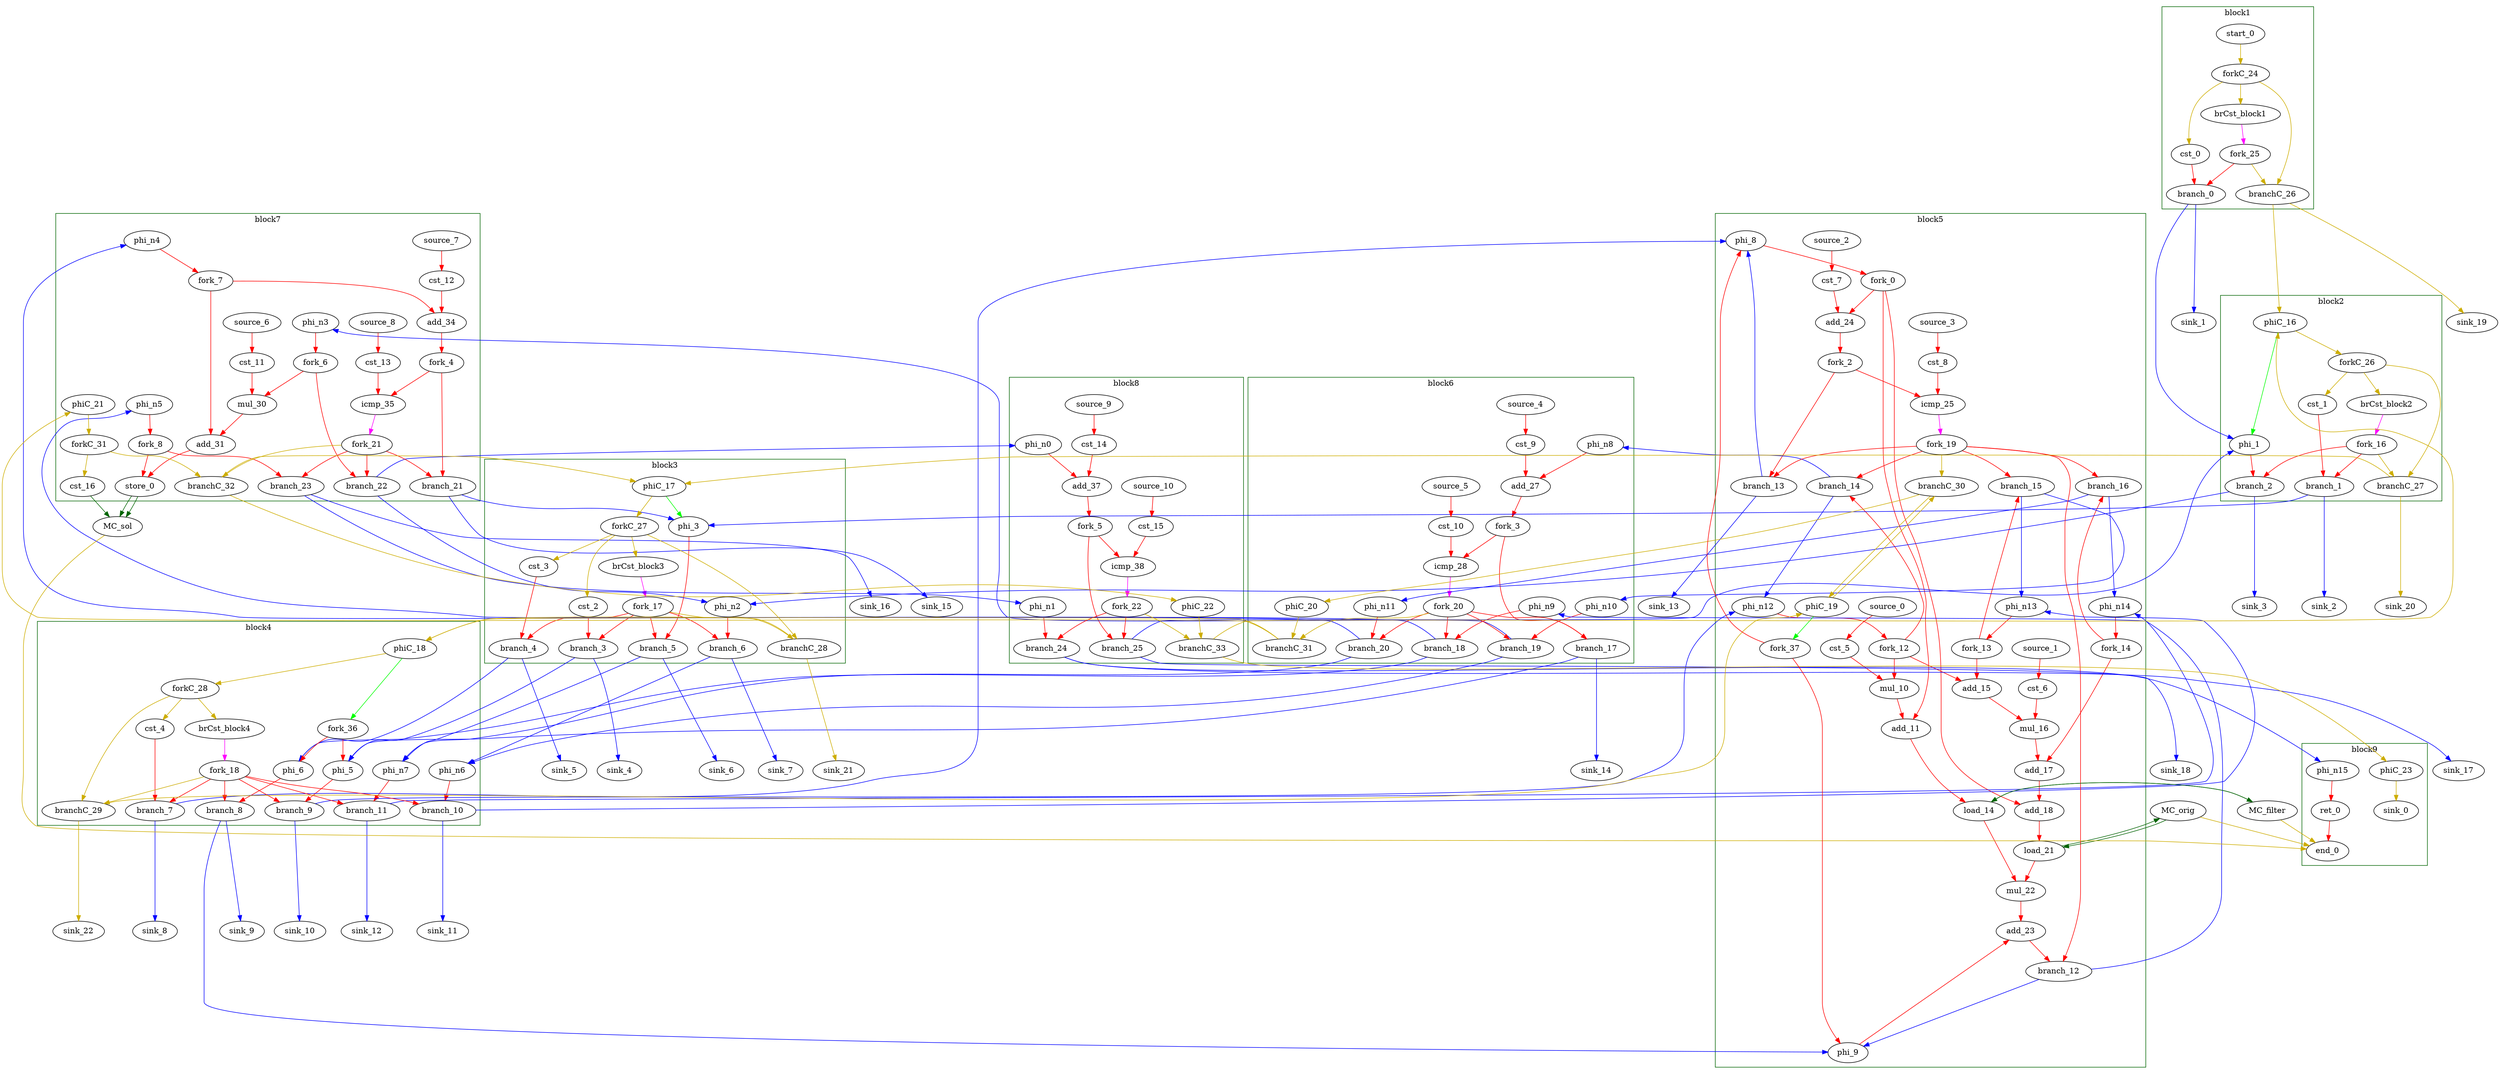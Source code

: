 Digraph G {
	splines=spline;
//DHLS version: 0.1.1" [shape = "none" pos = "20,20!"]
		"brCst_block1" [type = "Constant", bbID= 1, in = "in1:1", out = "out1:1", value = "0x1"];
		"cst_0" [type = "Constant", bbID= 1, in = "in1:1", out = "out1:1", value = "0x00000000"];
		"phi_1" [type = "Mux", bbID= 2, in = "in1?:1 in2:5 in3:5 ", out = "out1:5", delay=1.397];
		"brCst_block2" [type = "Constant", bbID= 2, in = "in1:1", out = "out1:1", value = "0x1"];
		"cst_1" [type = "Constant", bbID= 2, in = "in1:1", out = "out1:1", value = "0x00000000"];
		"phi_3" [type = "Mux", bbID= 3, in = "in1?:1 in2:5 in3:5 ", out = "out1:5", delay=1.397];
		"brCst_block3" [type = "Constant", bbID= 3, in = "in1:1", out = "out1:1", value = "0x1"];
		"cst_2" [type = "Constant", bbID= 3, in = "in1:1", out = "out1:1", value = "0x00000000"];
		"phi_5" [type = "Mux", bbID= 4, in = "in1?:1 in2:3 in3:3 ", out = "out1:3", delay=1.397];
		"cst_3" [type = "Constant", bbID= 3, in = "in1:1", out = "out1:1", value = "0x00000000"];
		"phi_6" [type = "Mux", bbID= 4, in = "in1?:1 in2:32 in3:32 ", out = "out1:32", delay=1.397];
		"brCst_block4" [type = "Constant", bbID= 4, in = "in1:1", out = "out1:1", value = "0x1"];
		"cst_4" [type = "Constant", bbID= 4, in = "in1:1", out = "out1:1", value = "0x00000000"];
		"phi_8" [type = "Mux", bbID= 5, in = "in1?:1 in2:3 in3:3 ", out = "out1:3", delay=1.397];
		"phi_9" [type = "Mux", bbID= 5, in = "in1?:1 in2:32 in3:32 ", out = "out1:32", delay=1.397];
		"cst_5" [type = "Constant", bbID= 5, in = "in1:2", out = "out1:2", value = "0x00000003"];
		"mul_10" [type = "Operator", bbID= 5, op = "mul_op", in = "in1:5 in2:5 ", out = "out1:5 ", delay=0.000, latency=4, II=1];
		"add_11" [type = "Operator", bbID= 5, op = "add_op", in = "in1:6 in2:6 ", out = "out1:6 ", delay=2.287, latency=0, II=1];
		"load_14" [type = "Operator", bbID= 5, op = "mc_load_op", bbID= 5, portId= 0, in = "in1:32 in2:6 ", out = "out1:32 out2:6 ", delay=1.412, latency=2, II=1];
		"add_15" [type = "Operator", bbID= 5, op = "add_op", in = "in1:6 in2:6 ", out = "out1:6 ", delay=2.287, latency=0, II=1];
		"cst_6" [type = "Constant", bbID= 5, in = "in1:5", out = "out1:5", value = "0x0000001E"];
		"mul_16" [type = "Operator", bbID= 5, op = "mul_op", in = "in1:11 in2:11 ", out = "out1:11 ", delay=0.000, latency=4, II=1];
		"add_17" [type = "Operator", bbID= 5, op = "add_op", in = "in1:12 in2:12 ", out = "out1:12 ", delay=2.287, latency=0, II=1];
		"add_18" [type = "Operator", bbID= 5, op = "add_op", in = "in1:13 in2:13 ", out = "out1:13 ", delay=2.287, latency=0, II=1];
		"load_21" [type = "Operator", bbID= 5, op = "mc_load_op", bbID= 5, portId= 0, in = "in1:32 in2:13 ", out = "out1:32 out2:13 ", delay=1.412, latency=2, II=1];
		"mul_22" [type = "Operator", bbID= 5, op = "mul_op", in = "in1:32 in2:32 ", out = "out1:32 ", delay=0.000, latency=4, II=1];
		"add_23" [type = "Operator", bbID= 5, op = "add_op", in = "in1:32 in2:32 ", out = "out1:32 ", delay=2.287, latency=0, II=1];
		"cst_7" [type = "Constant", bbID= 5, in = "in1:1", out = "out1:1", value = "0x00000001"];
		"add_24" [type = "Operator", bbID= 5, op = "add_op", in = "in1:3 in2:3 ", out = "out1:3 ", delay=2.287, latency=0, II=1];
		"cst_8" [type = "Constant", bbID= 5, in = "in1:2", out = "out1:2", value = "0x00000003"];
		"icmp_25" [type = "Operator", bbID= 5, op = "icmp_ult_op", in = "in1:3 in2:3 ", out = "out1:1 ", delay=1.907, latency=0, II=1];
		"cst_9" [type = "Constant", bbID= 6, in = "in1:1", out = "out1:1", value = "0x00000001"];
		"add_27" [type = "Operator", bbID= 6, op = "add_op", in = "in1:3 in2:3 ", out = "out1:3 ", delay=2.287, latency=0, II=1];
		"cst_10" [type = "Constant", bbID= 6, in = "in1:2", out = "out1:2", value = "0x00000003"];
		"icmp_28" [type = "Operator", bbID= 6, op = "icmp_ult_op", in = "in1:3 in2:3 ", out = "out1:1 ", delay=1.907, latency=0, II=1];
		"cst_11" [type = "Constant", bbID= 7, in = "in1:5", out = "out1:5", value = "0x0000001E"];
		"mul_30" [type = "Operator", bbID= 7, op = "mul_op", in = "in1:10 in2:10 ", out = "out1:10 ", delay=0.000, latency=4, II=1];
		"add_31" [type = "Operator", bbID= 7, op = "add_op", in = "in1:11 in2:11 ", out = "out1:11 ", delay=2.287, latency=0, II=1];
		"store_0" [type = "Operator", bbID= 7, op = "mc_store_op", bbID= 7, portId= 0, in = "in1:32 in2:11 ", out = "out1:32 out2:11 ", delay=0.672, latency=0, II=1];
		"cst_12" [type = "Constant", bbID= 7, in = "in1:1", out = "out1:1", value = "0x00000001"];
		"add_34" [type = "Operator", bbID= 7, op = "add_op", in = "in1:5 in2:5 ", out = "out1:5 ", delay=2.287, latency=0, II=1];
		"cst_13" [type = "Constant", bbID= 7, in = "in1:5", out = "out1:5", value = "0x0000001C"];
		"icmp_35" [type = "Operator", bbID= 7, op = "icmp_ult_op", in = "in1:5 in2:5 ", out = "out1:1 ", delay=1.907, latency=0, II=1];
		"cst_14" [type = "Constant", bbID= 8, in = "in1:1", out = "out1:1", value = "0x00000001"];
		"add_37" [type = "Operator", bbID= 8, op = "add_op", in = "in1:5 in2:5 ", out = "out1:5 ", delay=2.287, latency=0, II=1];
		"cst_15" [type = "Constant", bbID= 8, in = "in1:5", out = "out1:5", value = "0x0000001C"];
		"icmp_38" [type = "Operator", bbID= 8, op = "icmp_ult_op", in = "in1:5 in2:5 ", out = "out1:1 ", delay=1.907, latency=0, II=1];
		"ret_0" [type = "Operator", bbID= 9, op = "ret_op", in = "in1:32 ", out = "out1:32 ", delay=0.000, latency=0, II=1];
		"phi_n0" [type = "Merge", bbID= 8, in = "in1:5 ", out = "out1:5", delay=0.000];
		"phi_n1" [type = "Merge", bbID= 8, in = "in1:32 ", out = "out1:32", delay=0.000];
		"phi_n2" [type = "Merge", bbID= 3, in = "in1:5 in2:5 ", out = "out1:5", delay=1.397];
		"phi_n3" [type = "Merge", bbID= 7, in = "in1:5 ", out = "out1:5", delay=0.000];
		"phi_n4" [type = "Merge", bbID= 7, in = "in1:5 ", out = "out1:5", delay=0.000];
		"phi_n5" [type = "Merge", bbID= 7, in = "in1:32 ", out = "out1:32", delay=0.000];
		"phi_n6" [type = "Merge", bbID= 4, in = "in1:5 in2:5 ", out = "out1:5", delay=1.397];
		"phi_n7" [type = "Merge", bbID= 4, in = "in1:5 in2:5 ", out = "out1:5", delay=1.397];
		"phi_n8" [type = "Merge", bbID= 6, in = "in1:3 ", out = "out1:3", delay=0.000];
		"phi_n9" [type = "Merge", bbID= 6, in = "in1:32 ", out = "out1:32", delay=0.000];
		"phi_n10" [type = "Merge", bbID= 6, in = "in1:5 ", out = "out1:5", delay=0.000];
		"phi_n11" [type = "Merge", bbID= 6, in = "in1:5 ", out = "out1:5", delay=0.000];
		"phi_n12" [type = "Merge", bbID= 5, in = "in1:3 in2:3 ", out = "out1:3", delay=1.397];
		"phi_n13" [type = "Merge", bbID= 5, in = "in1:5 in2:5 ", out = "out1:5", delay=1.397];
		"phi_n14" [type = "Merge", bbID= 5, in = "in1:5 in2:5 ", out = "out1:5", delay=1.397];
		"phi_n15" [type = "Merge", bbID= 9, in = "in1:32 ", out = "out1:32", delay=0.000];
		"fork_0" [type = "Fork", bbID= 5, in = "in1:3", out = "out1:3 out2:3 out3:3 "];
		"fork_2" [type = "Fork", bbID= 5, in = "in1:3", out = "out1:3 out2:3 "];
		"fork_3" [type = "Fork", bbID= 6, in = "in1:3", out = "out1:3 out2:3 "];
		"fork_4" [type = "Fork", bbID= 7, in = "in1:5", out = "out1:5 out2:5 "];
		"fork_5" [type = "Fork", bbID= 8, in = "in1:5", out = "out1:5 out2:5 "];
		"fork_6" [type = "Fork", bbID= 7, in = "in1:5", out = "out1:5 out2:5 "];
		"fork_7" [type = "Fork", bbID= 7, in = "in1:5", out = "out1:5 out2:5 "];
		"fork_8" [type = "Fork", bbID= 7, in = "in1:32", out = "out1:32 out2:32 "];
		"fork_12" [type = "Fork", bbID= 5, in = "in1:3", out = "out1:3 out2:3 out3:3 "];
		"fork_13" [type = "Fork", bbID= 5, in = "in1:5", out = "out1:5 out2:5 "];
		"fork_14" [type = "Fork", bbID= 5, in = "in1:5", out = "out1:5 out2:5 "];
		"branch_0" [type = "Branch", bbID= 1,  in = "in1:1 in2?:1", out = "out1+:1 out2-:1"];
		"branch_1" [type = "Branch", bbID= 2,  in = "in1:1 in2?:1", out = "out1+:1 out2-:1"];
		"branch_2" [type = "Branch", bbID= 2,  in = "in1:5 in2?:1", out = "out1+:5 out2-:5"];
		"fork_16" [type = "Fork", bbID= 2, in = "in1:1", out = "out1:1 out2:1 out3:1 "];
		"branch_3" [type = "Branch", bbID= 3,  in = "in1:1 in2?:1", out = "out1+:1 out2-:1"];
		"branch_4" [type = "Branch", bbID= 3,  in = "in1:1 in2?:1", out = "out1+:1 out2-:1"];
		"branch_5" [type = "Branch", bbID= 3,  in = "in1:5 in2?:1", out = "out1+:5 out2-:5"];
		"branch_6" [type = "Branch", bbID= 3,  in = "in1:5 in2?:1", out = "out1+:5 out2-:5"];
		"fork_17" [type = "Fork", bbID= 3, in = "in1:1", out = "out1:1 out2:1 out3:1 out4:1 out5:1 "];
		"branch_7" [type = "Branch", bbID= 4,  in = "in1:1 in2?:1", out = "out1+:1 out2-:1"];
		"branch_8" [type = "Branch", bbID= 4,  in = "in1:32 in2?:1", out = "out1+:32 out2-:32"];
		"branch_9" [type = "Branch", bbID= 4,  in = "in1:3 in2?:1", out = "out1+:3 out2-:3"];
		"branch_10" [type = "Branch", bbID= 4,  in = "in1:5 in2?:1", out = "out1+:5 out2-:5"];
		"branch_11" [type = "Branch", bbID= 4,  in = "in1:5 in2?:1", out = "out1+:5 out2-:5"];
		"fork_18" [type = "Fork", bbID= 4, in = "in1:1", out = "out1:1 out2:1 out3:1 out4:1 out5:1 out6:1 "];
		"branch_12" [type = "Branch", bbID= 5,  in = "in1:32 in2?:1", out = "out1+:32 out2-:32"];
		"branch_13" [type = "Branch", bbID= 5,  in = "in1:3 in2?:1", out = "out1+:3 out2-:3"];
		"branch_14" [type = "Branch", bbID= 5,  in = "in1:3 in2?:1", out = "out1+:3 out2-:3"];
		"branch_15" [type = "Branch", bbID= 5,  in = "in1:5 in2?:1", out = "out1+:5 out2-:5"];
		"branch_16" [type = "Branch", bbID= 5,  in = "in1:5 in2?:1", out = "out1+:5 out2-:5"];
		"fork_19" [type = "Fork", bbID= 5, in = "in1:1", out = "out1:1 out2:1 out3:1 out4:1 out5:1 out6:1 "];
		"branch_17" [type = "Branch", bbID= 6,  in = "in1:3 in2?:1", out = "out1+:3 out2-:3"];
		"branch_18" [type = "Branch", bbID= 6,  in = "in1:32 in2?:1", out = "out1+:32 out2-:32"];
		"branch_19" [type = "Branch", bbID= 6,  in = "in1:5 in2?:1", out = "out1+:5 out2-:5"];
		"branch_20" [type = "Branch", bbID= 6,  in = "in1:5 in2?:1", out = "out1+:5 out2-:5"];
		"fork_20" [type = "Fork", bbID= 6, in = "in1:1", out = "out1:1 out2:1 out3:1 out4:1 out5:1 "];
		"branch_21" [type = "Branch", bbID= 7,  in = "in1:5 in2?:1", out = "out1+:5 out2-:5"];
		"branch_22" [type = "Branch", bbID= 7,  in = "in1:5 in2?:1", out = "out1+:5 out2-:5"];
		"branch_23" [type = "Branch", bbID= 7,  in = "in1:32 in2?:1", out = "out1+:32 out2-:32"];
		"fork_21" [type = "Fork", bbID= 7, in = "in1:1", out = "out1:1 out2:1 out3:1 out4:1 "];
		"branch_24" [type = "Branch", bbID= 8,  in = "in1:32 in2?:1", out = "out1+:32 out2-:32"];
		"branch_25" [type = "Branch", bbID= 8,  in = "in1:5 in2?:1", out = "out1+:5 out2-:5"];
		"fork_22" [type = "Fork", bbID= 8, in = "in1:1", out = "out1:1 out2:1 out3:1 "];
		"MC_filter" [type = "MC", bbID= 0, in = "in1:6*l0a ", out = "out1:32*l0d out2:0*e ", memory = "filter", bbcount = 0, ldcount = 1, stcount = 0];
		"MC_orig" [type = "MC", bbID= 0, in = "in1:13*l0a ", out = "out1:32*l0d out2:0*e ", memory = "orig", bbcount = 0, ldcount = 1, stcount = 0];
		"MC_sol" [type = "MC", bbID= 0, in = "in1:32*c0 in2:11*s0a in3:32*s0d ", out = "out1:0*e ", memory = "sol", bbcount = 1, ldcount = 0, stcount = 1];
		"cst_16" [type = "Constant", bbID= 7, in = "in1:1", out = "out1:1", value = "0x00000001"];
		"end_0" [type = "Exit", bbID= 0, in = "in1:0*e in2:0*e in3:0*e in4:32 ", out = "out1:32"];
		"start_0" [type = "Entry", control= "true", bbID= 1, in = "in1:0", out = "out1:0"];
		"forkC_24" [type = "Fork", bbID= 1, in = "in1:0", out = "out1:0 out2:0 out3:0 "];
		"branchC_26" [type = "Branch", bbID= 1,  in = "in1:0 in2?:1", out = "out1+:0 out2-:0"];
		"fork_25" [type = "Fork", bbID= 1, in = "in1:1", out = "out1:1 out2:1 "];
		"phiC_16" [type = "CntrlMerge", bbID= 2, in = "in1:0 in2:0 ", out = "out1:0 out2?:1", delay=0.000];
		"forkC_26" [type = "Fork", bbID= 2, in = "in1:0", out = "out1:0 out2:0 out3:0 "];
		"branchC_27" [type = "Branch", bbID= 2,  in = "in1:0 in2?:1", out = "out1+:0 out2-:0"];
		"phiC_17" [type = "CntrlMerge", bbID= 3, in = "in1:0 in2:0 ", out = "out1:0 out2?:1", delay=0.000];
		"forkC_27" [type = "Fork", bbID= 3, in = "in1:0", out = "out1:0 out2:0 out3:0 out4:0 "];
		"branchC_28" [type = "Branch", bbID= 3,  in = "in1:0 in2?:1", out = "out1+:0 out2-:0"];
		"phiC_18" [type = "CntrlMerge", bbID= 4, in = "in1:0 in2:0 ", out = "out1:0 out2?:1", delay=0.000];
		"forkC_28" [type = "Fork", bbID= 4, in = "in1:0", out = "out1:0 out2:0 out3:0 "];
		"branchC_29" [type = "Branch", bbID= 4,  in = "in1:0 in2?:1", out = "out1+:0 out2-:0"];
		"phiC_19" [type = "CntrlMerge", bbID= 5, in = "in1:0 in2:0 ", out = "out1:0 out2?:1", delay=0.000];
		"branchC_30" [type = "Branch", bbID= 5,  in = "in1:0 in2?:1", out = "out1+:0 out2-:0"];
		"phiC_20" [type = "Merge", bbID= 6, in = "in1:0 ", out = "out1:0", delay=0.000];
		"branchC_31" [type = "Branch", bbID= 6,  in = "in1:0 in2?:1", out = "out1+:0 out2-:0"];
		"phiC_21" [type = "Merge", bbID= 7, in = "in1:0 ", out = "out1:0", delay=0.000];
		"forkC_31" [type = "Fork", bbID= 7, in = "in1:0", out = "out1:0 out2:0 "];
		"branchC_32" [type = "Branch", bbID= 7,  in = "in1:0 in2?:1", out = "out1+:0 out2-:0"];
		"phiC_22" [type = "Merge", bbID= 8, in = "in1:0 ", out = "out1:0", delay=0.000];
		"branchC_33" [type = "Branch", bbID= 8,  in = "in1:0 in2?:1", out = "out1+:0 out2-:0"];
		"phiC_23" [type = "Merge", bbID= 9, in = "in1:0 ", out = "out1:0", delay=0.000];
		"sink_0" [type = "Sink", bbID= 0, in = "in1:0"];
		"sink_1" [type = "Sink", bbID= 0, in = "in1:1"];
		"sink_2" [type = "Sink", bbID= 0, in = "in1:1"];
		"sink_3" [type = "Sink", bbID= 0, in = "in1:5"];
		"sink_4" [type = "Sink", bbID= 0, in = "in1:1"];
		"sink_5" [type = "Sink", bbID= 0, in = "in1:1"];
		"sink_6" [type = "Sink", bbID= 0, in = "in1:5"];
		"sink_7" [type = "Sink", bbID= 0, in = "in1:5"];
		"sink_8" [type = "Sink", bbID= 0, in = "in1:1"];
		"sink_9" [type = "Sink", bbID= 0, in = "in1:32"];
		"sink_10" [type = "Sink", bbID= 0, in = "in1:3"];
		"sink_11" [type = "Sink", bbID= 0, in = "in1:5"];
		"sink_12" [type = "Sink", bbID= 0, in = "in1:5"];
		"sink_13" [type = "Sink", bbID= 0, in = "in1:3"];
		"sink_14" [type = "Sink", bbID= 0, in = "in1:3"];
		"sink_15" [type = "Sink", bbID= 0, in = "in1:5"];
		"sink_16" [type = "Sink", bbID= 0, in = "in1:32"];
		"sink_17" [type = "Sink", bbID= 0, in = "in1:32"];
		"sink_18" [type = "Sink", bbID= 0, in = "in1:5"];
		"sink_19" [type = "Sink", bbID= 0, in = "in1:0"];
		"sink_20" [type = "Sink", bbID= 0, in = "in1:0"];
		"sink_21" [type = "Sink", bbID= 0, in = "in1:0"];
		"sink_22" [type = "Sink", bbID= 0, in = "in1:0"];
		"source_0" [type = "Source", bbID= 5, out = "out1:2"];
		"source_1" [type = "Source", bbID= 5, out = "out1:5"];
		"source_2" [type = "Source", bbID= 5, out = "out1:1"];
		"source_3" [type = "Source", bbID= 5, out = "out1:2"];
		"source_4" [type = "Source", bbID= 6, out = "out1:1"];
		"source_5" [type = "Source", bbID= 6, out = "out1:2"];
		"source_6" [type = "Source", bbID= 7, out = "out1:5"];
		"source_7" [type = "Source", bbID= 7, out = "out1:1"];
		"source_8" [type = "Source", bbID= 7, out = "out1:5"];
		"source_9" [type = "Source", bbID= 8, out = "out1:1"];
		"source_10" [type = "Source", bbID= 8, out = "out1:5"];
		"fork_36" [type = "Fork", bbID= 4, in = "in1:1", out = "out1:1 out2:1 "];
		"fork_37" [type = "Fork", bbID= 5, in = "in1:1", out = "out1:1 out2:1 "];
		"load_14" -> "MC_filter" [color = "darkgreen", mem_address = "true", from = "out2", to = "in1"];
		"MC_filter" -> "load_14" [color = "darkgreen", mem_address = "false", from = "out1", to = "in1"];
		"load_21" -> "MC_orig" [color = "darkgreen", mem_address = "true", from = "out2", to = "in1"];
		"MC_orig" -> "load_21" [color = "darkgreen", mem_address = "false", from = "out1", to = "in1"];
		"store_0" -> "MC_sol" [color = "darkgreen", mem_address = "true", from = "out2", to = "in2"];
		"store_0" -> "MC_sol" [color = "darkgreen", mem_address = "false", from = "out1", to = "in3"];
		"MC_filter" -> "end_0" [color = "gold3", from = "out2", to = "in1"];
		"MC_orig" -> "end_0" [color = "gold3", from = "out2", to = "in2"];
		"cst_16" -> "MC_sol" [color = "darkgreen", from = "out1", to = "in1"];
		"MC_sol" -> "end_0" [color = "gold3", from = "out1", to = "in3"];
	subgraph cluster_0 {
	color = "darkgreen";
		label = "block1";
		"brCst_block1" -> "fork_25" [color = "magenta", from = "out1", to = "in1"];
		"cst_0" -> "branch_0" [color = "red", from = "out1", to = "in1"];
		"start_0" -> "forkC_24" [color = "gold3", from = "out1", to = "in1"];
		"forkC_24" -> "cst_0" [color = "gold3", from = "out1", to = "in1"];
		"forkC_24" -> "branchC_26" [color = "gold3", from = "out2", to = "in1"];
		"forkC_24" -> "brCst_block1" [color = "gold3", from = "out3", to = "in1"];
		"fork_25" -> "branch_0" [color = "red", from = "out1", to = "in2"];
		"fork_25" -> "branchC_26" [color = "gold3", from = "out2", to = "in2"];
	}
		"branch_0" -> "phi_1" [color = "blue", minlen = 3, from = "out1", to = "in2"];
		"branch_0" -> "sink_1" [color = "blue", minlen = 3, from = "out2", to = "in1"];
		"branchC_26" -> "phiC_16" [color = "gold3", minlen = 3, from = "out1", to = "in1"];
		"branchC_26" -> "sink_19" [color = "gold3", minlen = 3, from = "out2", to = "in1"];
	subgraph cluster_1 {
	color = "darkgreen";
		label = "block2";
		"phi_1" -> "branch_2" [color = "red", from = "out1", to = "in1"];
		"brCst_block2" -> "fork_16" [color = "magenta", from = "out1", to = "in1"];
		"cst_1" -> "branch_1" [color = "red", from = "out1", to = "in1"];
		"fork_16" -> "branch_2" [color = "red", from = "out1", to = "in2"];
		"fork_16" -> "branch_1" [color = "red", from = "out2", to = "in2"];
		"fork_16" -> "branchC_27" [color = "gold3", from = "out3", to = "in2"];
		"phiC_16" -> "phi_1" [color = "green", from = "out2", to = "in1"];
		"phiC_16" -> "forkC_26" [color = "gold3", from = "out1", to = "in1"];
		"forkC_26" -> "cst_1" [color = "gold3", from = "out1", to = "in1"];
		"forkC_26" -> "branchC_27" [color = "gold3", from = "out2", to = "in1"];
		"forkC_26" -> "brCst_block2" [color = "gold3", from = "out3", to = "in1"];
	}
		"branch_1" -> "phi_3" [color = "blue", minlen = 3, from = "out1", to = "in2"];
		"branch_1" -> "sink_2" [color = "blue", minlen = 3, from = "out2", to = "in1"];
		"branch_2" -> "phi_n2" [color = "blue", minlen = 3, from = "out1", to = "in1"];
		"branch_2" -> "sink_3" [color = "blue", minlen = 3, from = "out2", to = "in1"];
		"branchC_27" -> "phiC_17" [color = "gold3", minlen = 3, from = "out1", to = "in1"];
		"branchC_27" -> "sink_20" [color = "gold3", minlen = 3, from = "out2", to = "in1"];
	subgraph cluster_2 {
	color = "darkgreen";
		label = "block3";
		"phi_3" -> "branch_5" [color = "red", from = "out1", to = "in1"];
		"brCst_block3" -> "fork_17" [color = "magenta", from = "out1", to = "in1"];
		"cst_2" -> "branch_3" [color = "red", from = "out1", to = "in1"];
		"cst_3" -> "branch_4" [color = "red", from = "out1", to = "in1"];
		"phi_n2" -> "branch_6" [color = "red", from = "out1", to = "in1"];
		"fork_17" -> "branch_6" [color = "red", from = "out1", to = "in2"];
		"fork_17" -> "branch_5" [color = "red", from = "out2", to = "in2"];
		"fork_17" -> "branch_4" [color = "red", from = "out3", to = "in2"];
		"fork_17" -> "branch_3" [color = "red", from = "out4", to = "in2"];
		"fork_17" -> "branchC_28" [color = "gold3", from = "out5", to = "in2"];
		"phiC_17" -> "phi_3" [color = "green", from = "out2", to = "in1"];
		"phiC_17" -> "forkC_27" [color = "gold3", from = "out1", to = "in1"];
		"forkC_27" -> "cst_2" [color = "gold3", from = "out1", to = "in1"];
		"forkC_27" -> "cst_3" [color = "gold3", from = "out2", to = "in1"];
		"forkC_27" -> "branchC_28" [color = "gold3", from = "out3", to = "in1"];
		"forkC_27" -> "brCst_block3" [color = "gold3", from = "out4", to = "in1"];
	}
		"branch_3" -> "phi_5" [color = "blue", minlen = 3, from = "out1", to = "in2"];
		"branch_3" -> "sink_4" [color = "blue", minlen = 3, from = "out2", to = "in1"];
		"branch_4" -> "phi_6" [color = "blue", minlen = 3, from = "out1", to = "in2"];
		"branch_4" -> "sink_5" [color = "blue", minlen = 3, from = "out2", to = "in1"];
		"branch_5" -> "phi_n7" [color = "blue", minlen = 3, from = "out1", to = "in1"];
		"branch_5" -> "sink_6" [color = "blue", minlen = 3, from = "out2", to = "in1"];
		"branch_6" -> "phi_n6" [color = "blue", minlen = 3, from = "out1", to = "in1"];
		"branch_6" -> "sink_7" [color = "blue", minlen = 3, from = "out2", to = "in1"];
		"branchC_28" -> "phiC_18" [color = "gold3", minlen = 3, from = "out1", to = "in1"];
		"branchC_28" -> "sink_21" [color = "gold3", minlen = 3, from = "out2", to = "in1"];
	subgraph cluster_3 {
	color = "darkgreen";
		label = "block4";
		"phi_5" -> "branch_9" [color = "red", from = "out1", to = "in1"];
		"phi_6" -> "branch_8" [color = "red", from = "out1", to = "in1"];
		"brCst_block4" -> "fork_18" [color = "magenta", from = "out1", to = "in1"];
		"cst_4" -> "branch_7" [color = "red", from = "out1", to = "in1"];
		"phi_n6" -> "branch_10" [color = "red", from = "out1", to = "in1"];
		"phi_n7" -> "branch_11" [color = "red", from = "out1", to = "in1"];
		"fork_18" -> "branch_11" [color = "red", from = "out1", to = "in2"];
		"fork_18" -> "branch_10" [color = "red", from = "out2", to = "in2"];
		"fork_18" -> "branch_9" [color = "red", from = "out3", to = "in2"];
		"fork_18" -> "branch_8" [color = "red", from = "out4", to = "in2"];
		"fork_18" -> "branch_7" [color = "red", from = "out5", to = "in2"];
		"fork_18" -> "branchC_29" [color = "gold3", from = "out6", to = "in2"];
		"phiC_18" -> "fork_36" [color = "green", from = "out2", to = "in1"];
		"phiC_18" -> "forkC_28" [color = "gold3", from = "out1", to = "in1"];
		"forkC_28" -> "cst_4" [color = "gold3", from = "out1", to = "in1"];
		"forkC_28" -> "branchC_29" [color = "gold3", from = "out2", to = "in1"];
		"forkC_28" -> "brCst_block4" [color = "gold3", from = "out3", to = "in1"];
		"fork_36" -> "phi_5" [color = "red", from = "out1", to = "in1"];
		"fork_36" -> "phi_6" [color = "red", from = "out2", to = "in1"];
	}
		"branch_7" -> "phi_8" [color = "blue", minlen = 3, from = "out1", to = "in2"];
		"branch_7" -> "sink_8" [color = "blue", minlen = 3, from = "out2", to = "in1"];
		"branch_8" -> "phi_9" [color = "blue", minlen = 3, from = "out1", to = "in2"];
		"branch_8" -> "sink_9" [color = "blue", minlen = 3, from = "out2", to = "in1"];
		"branch_9" -> "phi_n12" [color = "blue", minlen = 3, from = "out1", to = "in1"];
		"branch_9" -> "sink_10" [color = "blue", minlen = 3, from = "out2", to = "in1"];
		"branch_10" -> "phi_n13" [color = "blue", minlen = 3, from = "out1", to = "in1"];
		"branch_10" -> "sink_11" [color = "blue", minlen = 3, from = "out2", to = "in1"];
		"branch_11" -> "phi_n14" [color = "blue", minlen = 3, from = "out1", to = "in1"];
		"branch_11" -> "sink_12" [color = "blue", minlen = 3, from = "out2", to = "in1"];
		"branchC_29" -> "phiC_19" [color = "gold3", minlen = 3, from = "out1", to = "in1"];
		"branchC_29" -> "sink_22" [color = "gold3", minlen = 3, from = "out2", to = "in1"];
	subgraph cluster_4 {
	color = "darkgreen";
		label = "block5";
		"phi_8" -> "fork_0" [color = "red", from = "out1", to = "in1"];
		"phi_9" -> "add_23" [color = "red", from = "out1", to = "in1"];
		"cst_5" -> "mul_10" [color = "red", from = "out1", to = "in2"];
		"mul_10" -> "add_11" [color = "red", from = "out1", to = "in1"];
		"add_11" -> "load_14" [color = "red", from = "out1", to = "in2"];
		"load_14" -> "mul_22" [color = "red", from = "out1", to = "in1"];
		"add_15" -> "mul_16" [color = "red", from = "out1", to = "in1"];
		"cst_6" -> "mul_16" [color = "red", from = "out1", to = "in2"];
		"mul_16" -> "add_17" [color = "red", from = "out1", to = "in1"];
		"add_17" -> "add_18" [color = "red", from = "out1", to = "in1"];
		"add_18" -> "load_21" [color = "red", from = "out1", to = "in2"];
		"load_21" -> "mul_22" [color = "red", from = "out1", to = "in2"];
		"mul_22" -> "add_23" [color = "red", from = "out1", to = "in2"];
		"add_23" -> "branch_12" [color = "red", from = "out1", to = "in1"];
		"cst_7" -> "add_24" [color = "red", from = "out1", to = "in2"];
		"add_24" -> "fork_2" [color = "red", from = "out1", to = "in1"];
		"cst_8" -> "icmp_25" [color = "red", from = "out1", to = "in2"];
		"icmp_25" -> "fork_19" [color = "magenta", from = "out1", to = "in1"];
		"phi_n12" -> "fork_12" [color = "red", from = "out1", to = "in1"];
		"phi_n13" -> "fork_13" [color = "red", from = "out1", to = "in1"];
		"phi_n14" -> "fork_14" [color = "red", from = "out1", to = "in1"];
		"fork_0" -> "add_11" [color = "red", from = "out1", to = "in2"];
		"fork_0" -> "add_18" [color = "red", from = "out2", to = "in2"];
		"fork_0" -> "add_24" [color = "red", from = "out3", to = "in1"];
		"fork_2" -> "icmp_25" [color = "red", from = "out1", to = "in1"];
		"fork_2" -> "branch_13" [color = "red", from = "out2", to = "in1"];
		"fork_12" -> "mul_10" [color = "red", from = "out1", to = "in1"];
		"fork_12" -> "add_15" [color = "red", from = "out2", to = "in2"];
		"fork_12" -> "branch_14" [color = "red", from = "out3", to = "in1"];
		"fork_13" -> "add_15" [color = "red", from = "out1", to = "in1"];
		"fork_13" -> "branch_15" [color = "red", from = "out2", to = "in1"];
		"fork_14" -> "add_17" [color = "red", from = "out1", to = "in2"];
		"fork_14" -> "branch_16" [color = "red", from = "out2", to = "in1"];
		"fork_19" -> "branch_16" [color = "red", from = "out1", to = "in2"];
		"fork_19" -> "branch_15" [color = "red", from = "out2", to = "in2"];
		"fork_19" -> "branch_14" [color = "red", from = "out3", to = "in2"];
		"fork_19" -> "branch_13" [color = "red", from = "out4", to = "in2"];
		"fork_19" -> "branch_12" [color = "red", from = "out5", to = "in2"];
		"fork_19" -> "branchC_30" [color = "gold3", from = "out6", to = "in2"];
		"phiC_19" -> "fork_37" [color = "green", from = "out2", to = "in1"];
		"phiC_19" -> "branchC_30" [color = "gold3", from = "out1", to = "in1"];
		"source_0" -> "cst_5" [color = "red", from = "out1", to = "in1"];
		"source_1" -> "cst_6" [color = "red", from = "out1", to = "in1"];
		"source_2" -> "cst_7" [color = "red", from = "out1", to = "in1"];
		"source_3" -> "cst_8" [color = "red", from = "out1", to = "in1"];
		"fork_37" -> "phi_8" [color = "red", from = "out1", to = "in1"];
		"fork_37" -> "phi_9" [color = "red", from = "out2", to = "in1"];
	}
		"branch_12" -> "phi_9" [color = "blue", minlen = 3, from = "out1", to = "in3"];
		"branch_12" -> "phi_n9" [color = "blue", minlen = 3, from = "out2", to = "in1"];
		"branch_13" -> "phi_8" [color = "blue", minlen = 3, from = "out1", to = "in3"];
		"branch_13" -> "sink_13" [color = "blue", minlen = 3, from = "out2", to = "in1"];
		"branch_14" -> "phi_n12" [color = "blue", minlen = 3, from = "out1", to = "in2"];
		"branch_14" -> "phi_n8" [color = "blue", minlen = 3, from = "out2", to = "in1"];
		"branch_15" -> "phi_n13" [color = "blue", minlen = 3, from = "out1", to = "in2"];
		"branch_15" -> "phi_n10" [color = "blue", minlen = 3, from = "out2", to = "in1"];
		"branch_16" -> "phi_n14" [color = "blue", minlen = 3, from = "out1", to = "in2"];
		"branch_16" -> "phi_n11" [color = "blue", minlen = 3, from = "out2", to = "in1"];
		"branchC_30" -> "phiC_19" [color = "gold3", minlen = 3, from = "out1", to = "in2"];
		"branchC_30" -> "phiC_20" [color = "gold3", minlen = 3, from = "out2", to = "in1"];
	subgraph cluster_5 {
	color = "darkgreen";
		label = "block6";
		"cst_9" -> "add_27" [color = "red", from = "out1", to = "in2"];
		"add_27" -> "fork_3" [color = "red", from = "out1", to = "in1"];
		"cst_10" -> "icmp_28" [color = "red", from = "out1", to = "in2"];
		"icmp_28" -> "fork_20" [color = "magenta", from = "out1", to = "in1"];
		"phi_n8" -> "add_27" [color = "red", from = "out1", to = "in1"];
		"phi_n9" -> "branch_18" [color = "red", from = "out1", to = "in1"];
		"phi_n10" -> "branch_19" [color = "red", from = "out1", to = "in1"];
		"phi_n11" -> "branch_20" [color = "red", from = "out1", to = "in1"];
		"fork_3" -> "icmp_28" [color = "red", from = "out1", to = "in1"];
		"fork_3" -> "branch_17" [color = "red", from = "out2", to = "in1"];
		"fork_20" -> "branch_20" [color = "red", from = "out1", to = "in2"];
		"fork_20" -> "branch_19" [color = "red", from = "out2", to = "in2"];
		"fork_20" -> "branch_18" [color = "red", from = "out3", to = "in2"];
		"fork_20" -> "branch_17" [color = "red", from = "out4", to = "in2"];
		"fork_20" -> "branchC_31" [color = "gold3", from = "out5", to = "in2"];
		"phiC_20" -> "branchC_31" [color = "gold3", from = "out1", to = "in1"];
		"source_4" -> "cst_9" [color = "red", from = "out1", to = "in1"];
		"source_5" -> "cst_10" [color = "red", from = "out1", to = "in1"];
	}
		"branch_17" -> "phi_5" [color = "blue", minlen = 3, from = "out1", to = "in3"];
		"branch_17" -> "sink_14" [color = "blue", minlen = 3, from = "out2", to = "in1"];
		"branch_18" -> "phi_6" [color = "blue", minlen = 3, from = "out1", to = "in3"];
		"branch_18" -> "phi_n5" [color = "blue", minlen = 3, from = "out2", to = "in1"];
		"branch_19" -> "phi_n6" [color = "blue", minlen = 3, from = "out1", to = "in2"];
		"branch_19" -> "phi_n3" [color = "blue", minlen = 3, from = "out2", to = "in1"];
		"branch_20" -> "phi_n7" [color = "blue", minlen = 3, from = "out1", to = "in2"];
		"branch_20" -> "phi_n4" [color = "blue", minlen = 3, from = "out2", to = "in1"];
		"branchC_31" -> "phiC_18" [color = "gold3", minlen = 3, from = "out1", to = "in2"];
		"branchC_31" -> "phiC_21" [color = "gold3", minlen = 3, from = "out2", to = "in1"];
	subgraph cluster_6 {
	color = "darkgreen";
		label = "block7";
		"cst_11" -> "mul_30" [color = "red", from = "out1", to = "in2"];
		"mul_30" -> "add_31" [color = "red", from = "out1", to = "in1"];
		"add_31" -> "store_0" [color = "red", from = "out1", to = "in2"];
		"cst_12" -> "add_34" [color = "red", from = "out1", to = "in2"];
		"add_34" -> "fork_4" [color = "red", from = "out1", to = "in1"];
		"cst_13" -> "icmp_35" [color = "red", from = "out1", to = "in2"];
		"icmp_35" -> "fork_21" [color = "magenta", from = "out1", to = "in1"];
		"phi_n3" -> "fork_6" [color = "red", from = "out1", to = "in1"];
		"phi_n4" -> "fork_7" [color = "red", from = "out1", to = "in1"];
		"phi_n5" -> "fork_8" [color = "red", from = "out1", to = "in1"];
		"fork_4" -> "icmp_35" [color = "red", from = "out1", to = "in1"];
		"fork_4" -> "branch_21" [color = "red", from = "out2", to = "in1"];
		"fork_6" -> "mul_30" [color = "red", from = "out1", to = "in1"];
		"fork_6" -> "branch_22" [color = "red", from = "out2", to = "in1"];
		"fork_7" -> "add_31" [color = "red", from = "out1", to = "in2"];
		"fork_7" -> "add_34" [color = "red", from = "out2", to = "in1"];
		"fork_8" -> "store_0" [color = "red", from = "out1", to = "in1"];
		"fork_8" -> "branch_23" [color = "red", from = "out2", to = "in1"];
		"fork_21" -> "branch_23" [color = "red", from = "out1", to = "in2"];
		"fork_21" -> "branch_22" [color = "red", from = "out2", to = "in2"];
		"fork_21" -> "branch_21" [color = "red", from = "out3", to = "in2"];
		"fork_21" -> "branchC_32" [color = "gold3", from = "out4", to = "in2"];
		"phiC_21" -> "forkC_31" [color = "gold3", from = "out1", to = "in1"];
		"forkC_31" -> "cst_16" [color = "gold3", from = "out1", to = "in1"];
		"forkC_31" -> "branchC_32" [color = "gold3", from = "out2", to = "in1"];
		"source_6" -> "cst_11" [color = "red", from = "out1", to = "in1"];
		"source_7" -> "cst_12" [color = "red", from = "out1", to = "in1"];
		"source_8" -> "cst_13" [color = "red", from = "out1", to = "in1"];
	}
		"branch_21" -> "phi_3" [color = "blue", minlen = 3, from = "out1", to = "in3"];
		"branch_21" -> "sink_15" [color = "blue", minlen = 3, from = "out2", to = "in1"];
		"branch_22" -> "phi_n2" [color = "blue", minlen = 3, from = "out1", to = "in2"];
		"branch_22" -> "phi_n0" [color = "blue", minlen = 3, from = "out2", to = "in1"];
		"branch_23" -> "phi_n1" [color = "blue", minlen = 3, from = "out2", to = "in1"];
		"branch_23" -> "sink_16" [color = "blue", minlen = 3, from = "out1", to = "in1"];
		"branchC_32" -> "phiC_17" [color = "gold3", minlen = 3, from = "out1", to = "in2"];
		"branchC_32" -> "phiC_22" [color = "gold3", minlen = 3, from = "out2", to = "in1"];
	subgraph cluster_7 {
	color = "darkgreen";
		label = "block8";
		"cst_14" -> "add_37" [color = "red", from = "out1", to = "in2"];
		"add_37" -> "fork_5" [color = "red", from = "out1", to = "in1"];
		"cst_15" -> "icmp_38" [color = "red", from = "out1", to = "in2"];
		"icmp_38" -> "fork_22" [color = "magenta", from = "out1", to = "in1"];
		"phi_n0" -> "add_37" [color = "red", from = "out1", to = "in1"];
		"phi_n1" -> "branch_24" [color = "red", from = "out1", to = "in1"];
		"fork_5" -> "icmp_38" [color = "red", from = "out1", to = "in1"];
		"fork_5" -> "branch_25" [color = "red", from = "out2", to = "in1"];
		"fork_22" -> "branch_25" [color = "red", from = "out1", to = "in2"];
		"fork_22" -> "branch_24" [color = "red", from = "out2", to = "in2"];
		"fork_22" -> "branchC_33" [color = "gold3", from = "out3", to = "in2"];
		"phiC_22" -> "branchC_33" [color = "gold3", from = "out1", to = "in1"];
		"source_9" -> "cst_14" [color = "red", from = "out1", to = "in1"];
		"source_10" -> "cst_15" [color = "red", from = "out1", to = "in1"];
	}
		"branch_24" -> "phi_n15" [color = "blue", minlen = 3, from = "out2", to = "in1"];
		"branch_24" -> "sink_17" [color = "blue", minlen = 3, from = "out1", to = "in1"];
		"branch_25" -> "phi_1" [color = "blue", minlen = 3, from = "out1", to = "in3"];
		"branch_25" -> "sink_18" [color = "blue", minlen = 3, from = "out2", to = "in1"];
		"branchC_33" -> "phiC_16" [color = "gold3", minlen = 3, from = "out1", to = "in2"];
		"branchC_33" -> "phiC_23" [color = "gold3", minlen = 3, from = "out2", to = "in1"];
	subgraph cluster_8 {
	color = "darkgreen";
		label = "block9";
		"ret_0" -> "end_0" [color = "red", from = "out1", to = "in4"];
		"phi_n15" -> "ret_0" [color = "red", from = "out1", to = "in1"];
		"phiC_23" -> "sink_0" [color = "gold3", from = "out1", to = "in1"];
	}
}